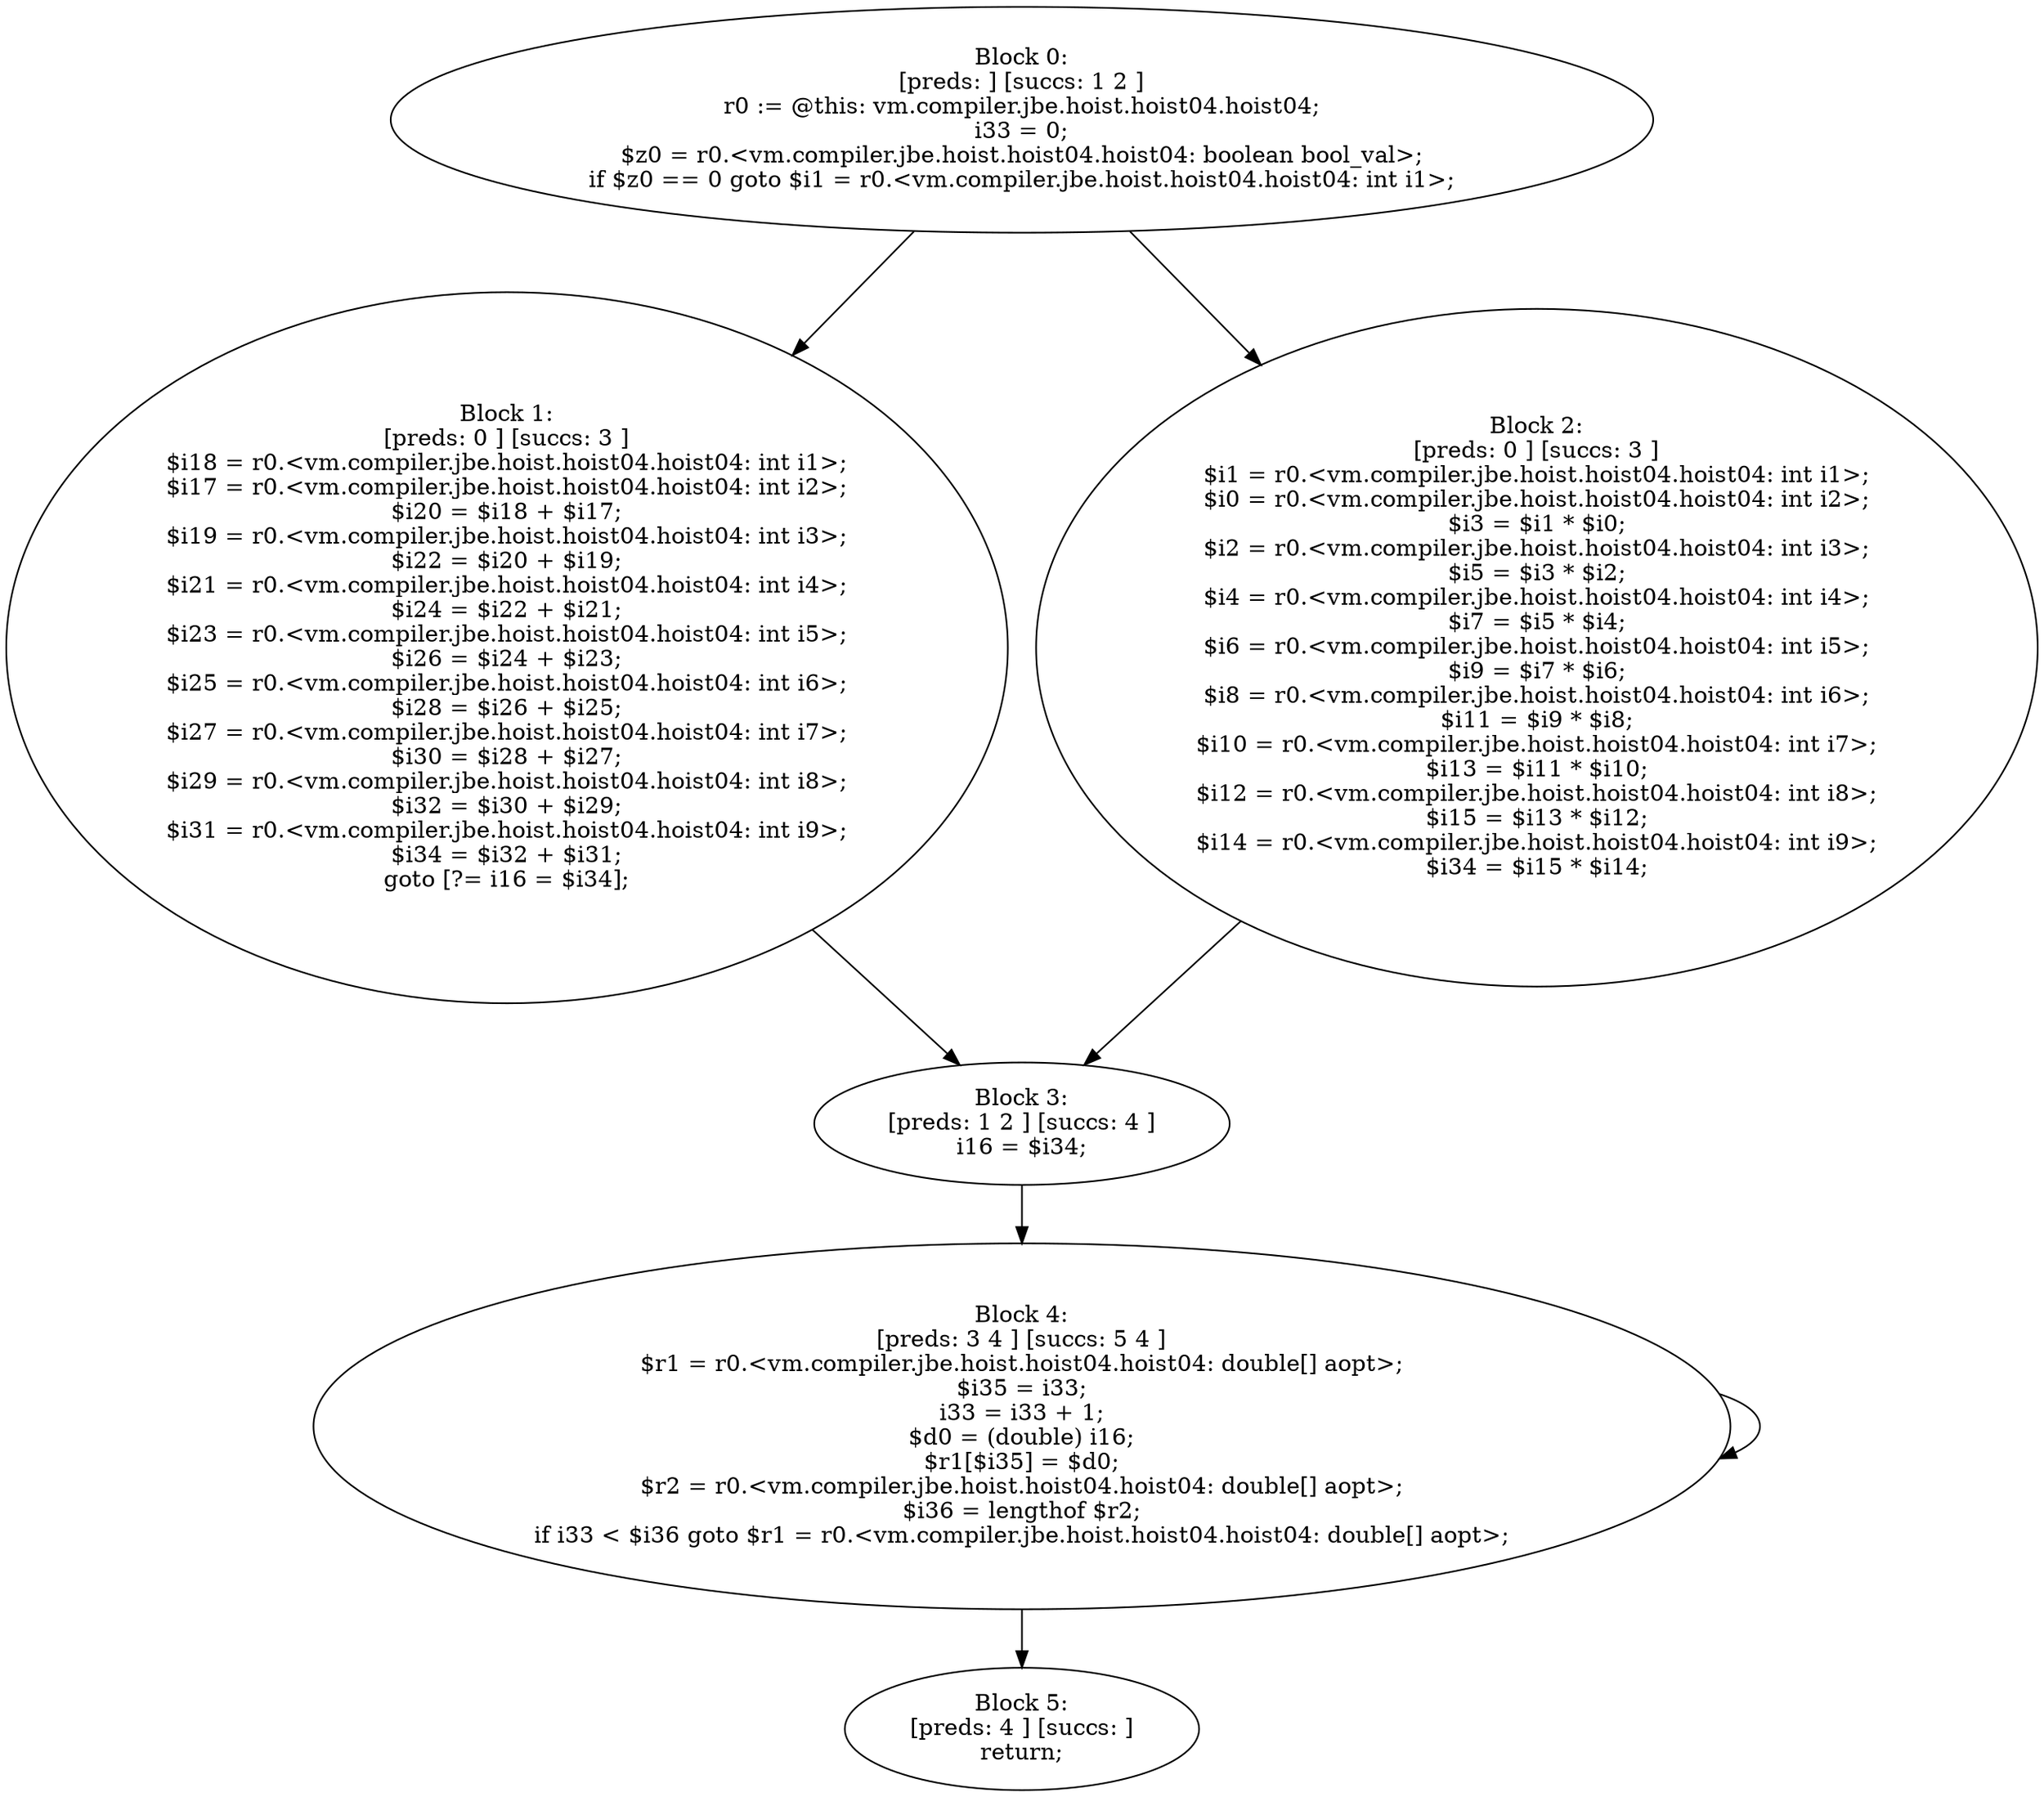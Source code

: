 digraph "unitGraph" {
    "Block 0:
[preds: ] [succs: 1 2 ]
r0 := @this: vm.compiler.jbe.hoist.hoist04.hoist04;
i33 = 0;
$z0 = r0.<vm.compiler.jbe.hoist.hoist04.hoist04: boolean bool_val>;
if $z0 == 0 goto $i1 = r0.<vm.compiler.jbe.hoist.hoist04.hoist04: int i1>;
"
    "Block 1:
[preds: 0 ] [succs: 3 ]
$i18 = r0.<vm.compiler.jbe.hoist.hoist04.hoist04: int i1>;
$i17 = r0.<vm.compiler.jbe.hoist.hoist04.hoist04: int i2>;
$i20 = $i18 + $i17;
$i19 = r0.<vm.compiler.jbe.hoist.hoist04.hoist04: int i3>;
$i22 = $i20 + $i19;
$i21 = r0.<vm.compiler.jbe.hoist.hoist04.hoist04: int i4>;
$i24 = $i22 + $i21;
$i23 = r0.<vm.compiler.jbe.hoist.hoist04.hoist04: int i5>;
$i26 = $i24 + $i23;
$i25 = r0.<vm.compiler.jbe.hoist.hoist04.hoist04: int i6>;
$i28 = $i26 + $i25;
$i27 = r0.<vm.compiler.jbe.hoist.hoist04.hoist04: int i7>;
$i30 = $i28 + $i27;
$i29 = r0.<vm.compiler.jbe.hoist.hoist04.hoist04: int i8>;
$i32 = $i30 + $i29;
$i31 = r0.<vm.compiler.jbe.hoist.hoist04.hoist04: int i9>;
$i34 = $i32 + $i31;
goto [?= i16 = $i34];
"
    "Block 2:
[preds: 0 ] [succs: 3 ]
$i1 = r0.<vm.compiler.jbe.hoist.hoist04.hoist04: int i1>;
$i0 = r0.<vm.compiler.jbe.hoist.hoist04.hoist04: int i2>;
$i3 = $i1 * $i0;
$i2 = r0.<vm.compiler.jbe.hoist.hoist04.hoist04: int i3>;
$i5 = $i3 * $i2;
$i4 = r0.<vm.compiler.jbe.hoist.hoist04.hoist04: int i4>;
$i7 = $i5 * $i4;
$i6 = r0.<vm.compiler.jbe.hoist.hoist04.hoist04: int i5>;
$i9 = $i7 * $i6;
$i8 = r0.<vm.compiler.jbe.hoist.hoist04.hoist04: int i6>;
$i11 = $i9 * $i8;
$i10 = r0.<vm.compiler.jbe.hoist.hoist04.hoist04: int i7>;
$i13 = $i11 * $i10;
$i12 = r0.<vm.compiler.jbe.hoist.hoist04.hoist04: int i8>;
$i15 = $i13 * $i12;
$i14 = r0.<vm.compiler.jbe.hoist.hoist04.hoist04: int i9>;
$i34 = $i15 * $i14;
"
    "Block 3:
[preds: 1 2 ] [succs: 4 ]
i16 = $i34;
"
    "Block 4:
[preds: 3 4 ] [succs: 5 4 ]
$r1 = r0.<vm.compiler.jbe.hoist.hoist04.hoist04: double[] aopt>;
$i35 = i33;
i33 = i33 + 1;
$d0 = (double) i16;
$r1[$i35] = $d0;
$r2 = r0.<vm.compiler.jbe.hoist.hoist04.hoist04: double[] aopt>;
$i36 = lengthof $r2;
if i33 < $i36 goto $r1 = r0.<vm.compiler.jbe.hoist.hoist04.hoist04: double[] aopt>;
"
    "Block 5:
[preds: 4 ] [succs: ]
return;
"
    "Block 0:
[preds: ] [succs: 1 2 ]
r0 := @this: vm.compiler.jbe.hoist.hoist04.hoist04;
i33 = 0;
$z0 = r0.<vm.compiler.jbe.hoist.hoist04.hoist04: boolean bool_val>;
if $z0 == 0 goto $i1 = r0.<vm.compiler.jbe.hoist.hoist04.hoist04: int i1>;
"->"Block 1:
[preds: 0 ] [succs: 3 ]
$i18 = r0.<vm.compiler.jbe.hoist.hoist04.hoist04: int i1>;
$i17 = r0.<vm.compiler.jbe.hoist.hoist04.hoist04: int i2>;
$i20 = $i18 + $i17;
$i19 = r0.<vm.compiler.jbe.hoist.hoist04.hoist04: int i3>;
$i22 = $i20 + $i19;
$i21 = r0.<vm.compiler.jbe.hoist.hoist04.hoist04: int i4>;
$i24 = $i22 + $i21;
$i23 = r0.<vm.compiler.jbe.hoist.hoist04.hoist04: int i5>;
$i26 = $i24 + $i23;
$i25 = r0.<vm.compiler.jbe.hoist.hoist04.hoist04: int i6>;
$i28 = $i26 + $i25;
$i27 = r0.<vm.compiler.jbe.hoist.hoist04.hoist04: int i7>;
$i30 = $i28 + $i27;
$i29 = r0.<vm.compiler.jbe.hoist.hoist04.hoist04: int i8>;
$i32 = $i30 + $i29;
$i31 = r0.<vm.compiler.jbe.hoist.hoist04.hoist04: int i9>;
$i34 = $i32 + $i31;
goto [?= i16 = $i34];
";
    "Block 0:
[preds: ] [succs: 1 2 ]
r0 := @this: vm.compiler.jbe.hoist.hoist04.hoist04;
i33 = 0;
$z0 = r0.<vm.compiler.jbe.hoist.hoist04.hoist04: boolean bool_val>;
if $z0 == 0 goto $i1 = r0.<vm.compiler.jbe.hoist.hoist04.hoist04: int i1>;
"->"Block 2:
[preds: 0 ] [succs: 3 ]
$i1 = r0.<vm.compiler.jbe.hoist.hoist04.hoist04: int i1>;
$i0 = r0.<vm.compiler.jbe.hoist.hoist04.hoist04: int i2>;
$i3 = $i1 * $i0;
$i2 = r0.<vm.compiler.jbe.hoist.hoist04.hoist04: int i3>;
$i5 = $i3 * $i2;
$i4 = r0.<vm.compiler.jbe.hoist.hoist04.hoist04: int i4>;
$i7 = $i5 * $i4;
$i6 = r0.<vm.compiler.jbe.hoist.hoist04.hoist04: int i5>;
$i9 = $i7 * $i6;
$i8 = r0.<vm.compiler.jbe.hoist.hoist04.hoist04: int i6>;
$i11 = $i9 * $i8;
$i10 = r0.<vm.compiler.jbe.hoist.hoist04.hoist04: int i7>;
$i13 = $i11 * $i10;
$i12 = r0.<vm.compiler.jbe.hoist.hoist04.hoist04: int i8>;
$i15 = $i13 * $i12;
$i14 = r0.<vm.compiler.jbe.hoist.hoist04.hoist04: int i9>;
$i34 = $i15 * $i14;
";
    "Block 1:
[preds: 0 ] [succs: 3 ]
$i18 = r0.<vm.compiler.jbe.hoist.hoist04.hoist04: int i1>;
$i17 = r0.<vm.compiler.jbe.hoist.hoist04.hoist04: int i2>;
$i20 = $i18 + $i17;
$i19 = r0.<vm.compiler.jbe.hoist.hoist04.hoist04: int i3>;
$i22 = $i20 + $i19;
$i21 = r0.<vm.compiler.jbe.hoist.hoist04.hoist04: int i4>;
$i24 = $i22 + $i21;
$i23 = r0.<vm.compiler.jbe.hoist.hoist04.hoist04: int i5>;
$i26 = $i24 + $i23;
$i25 = r0.<vm.compiler.jbe.hoist.hoist04.hoist04: int i6>;
$i28 = $i26 + $i25;
$i27 = r0.<vm.compiler.jbe.hoist.hoist04.hoist04: int i7>;
$i30 = $i28 + $i27;
$i29 = r0.<vm.compiler.jbe.hoist.hoist04.hoist04: int i8>;
$i32 = $i30 + $i29;
$i31 = r0.<vm.compiler.jbe.hoist.hoist04.hoist04: int i9>;
$i34 = $i32 + $i31;
goto [?= i16 = $i34];
"->"Block 3:
[preds: 1 2 ] [succs: 4 ]
i16 = $i34;
";
    "Block 2:
[preds: 0 ] [succs: 3 ]
$i1 = r0.<vm.compiler.jbe.hoist.hoist04.hoist04: int i1>;
$i0 = r0.<vm.compiler.jbe.hoist.hoist04.hoist04: int i2>;
$i3 = $i1 * $i0;
$i2 = r0.<vm.compiler.jbe.hoist.hoist04.hoist04: int i3>;
$i5 = $i3 * $i2;
$i4 = r0.<vm.compiler.jbe.hoist.hoist04.hoist04: int i4>;
$i7 = $i5 * $i4;
$i6 = r0.<vm.compiler.jbe.hoist.hoist04.hoist04: int i5>;
$i9 = $i7 * $i6;
$i8 = r0.<vm.compiler.jbe.hoist.hoist04.hoist04: int i6>;
$i11 = $i9 * $i8;
$i10 = r0.<vm.compiler.jbe.hoist.hoist04.hoist04: int i7>;
$i13 = $i11 * $i10;
$i12 = r0.<vm.compiler.jbe.hoist.hoist04.hoist04: int i8>;
$i15 = $i13 * $i12;
$i14 = r0.<vm.compiler.jbe.hoist.hoist04.hoist04: int i9>;
$i34 = $i15 * $i14;
"->"Block 3:
[preds: 1 2 ] [succs: 4 ]
i16 = $i34;
";
    "Block 3:
[preds: 1 2 ] [succs: 4 ]
i16 = $i34;
"->"Block 4:
[preds: 3 4 ] [succs: 5 4 ]
$r1 = r0.<vm.compiler.jbe.hoist.hoist04.hoist04: double[] aopt>;
$i35 = i33;
i33 = i33 + 1;
$d0 = (double) i16;
$r1[$i35] = $d0;
$r2 = r0.<vm.compiler.jbe.hoist.hoist04.hoist04: double[] aopt>;
$i36 = lengthof $r2;
if i33 < $i36 goto $r1 = r0.<vm.compiler.jbe.hoist.hoist04.hoist04: double[] aopt>;
";
    "Block 4:
[preds: 3 4 ] [succs: 5 4 ]
$r1 = r0.<vm.compiler.jbe.hoist.hoist04.hoist04: double[] aopt>;
$i35 = i33;
i33 = i33 + 1;
$d0 = (double) i16;
$r1[$i35] = $d0;
$r2 = r0.<vm.compiler.jbe.hoist.hoist04.hoist04: double[] aopt>;
$i36 = lengthof $r2;
if i33 < $i36 goto $r1 = r0.<vm.compiler.jbe.hoist.hoist04.hoist04: double[] aopt>;
"->"Block 5:
[preds: 4 ] [succs: ]
return;
";
    "Block 4:
[preds: 3 4 ] [succs: 5 4 ]
$r1 = r0.<vm.compiler.jbe.hoist.hoist04.hoist04: double[] aopt>;
$i35 = i33;
i33 = i33 + 1;
$d0 = (double) i16;
$r1[$i35] = $d0;
$r2 = r0.<vm.compiler.jbe.hoist.hoist04.hoist04: double[] aopt>;
$i36 = lengthof $r2;
if i33 < $i36 goto $r1 = r0.<vm.compiler.jbe.hoist.hoist04.hoist04: double[] aopt>;
"->"Block 4:
[preds: 3 4 ] [succs: 5 4 ]
$r1 = r0.<vm.compiler.jbe.hoist.hoist04.hoist04: double[] aopt>;
$i35 = i33;
i33 = i33 + 1;
$d0 = (double) i16;
$r1[$i35] = $d0;
$r2 = r0.<vm.compiler.jbe.hoist.hoist04.hoist04: double[] aopt>;
$i36 = lengthof $r2;
if i33 < $i36 goto $r1 = r0.<vm.compiler.jbe.hoist.hoist04.hoist04: double[] aopt>;
";
}
